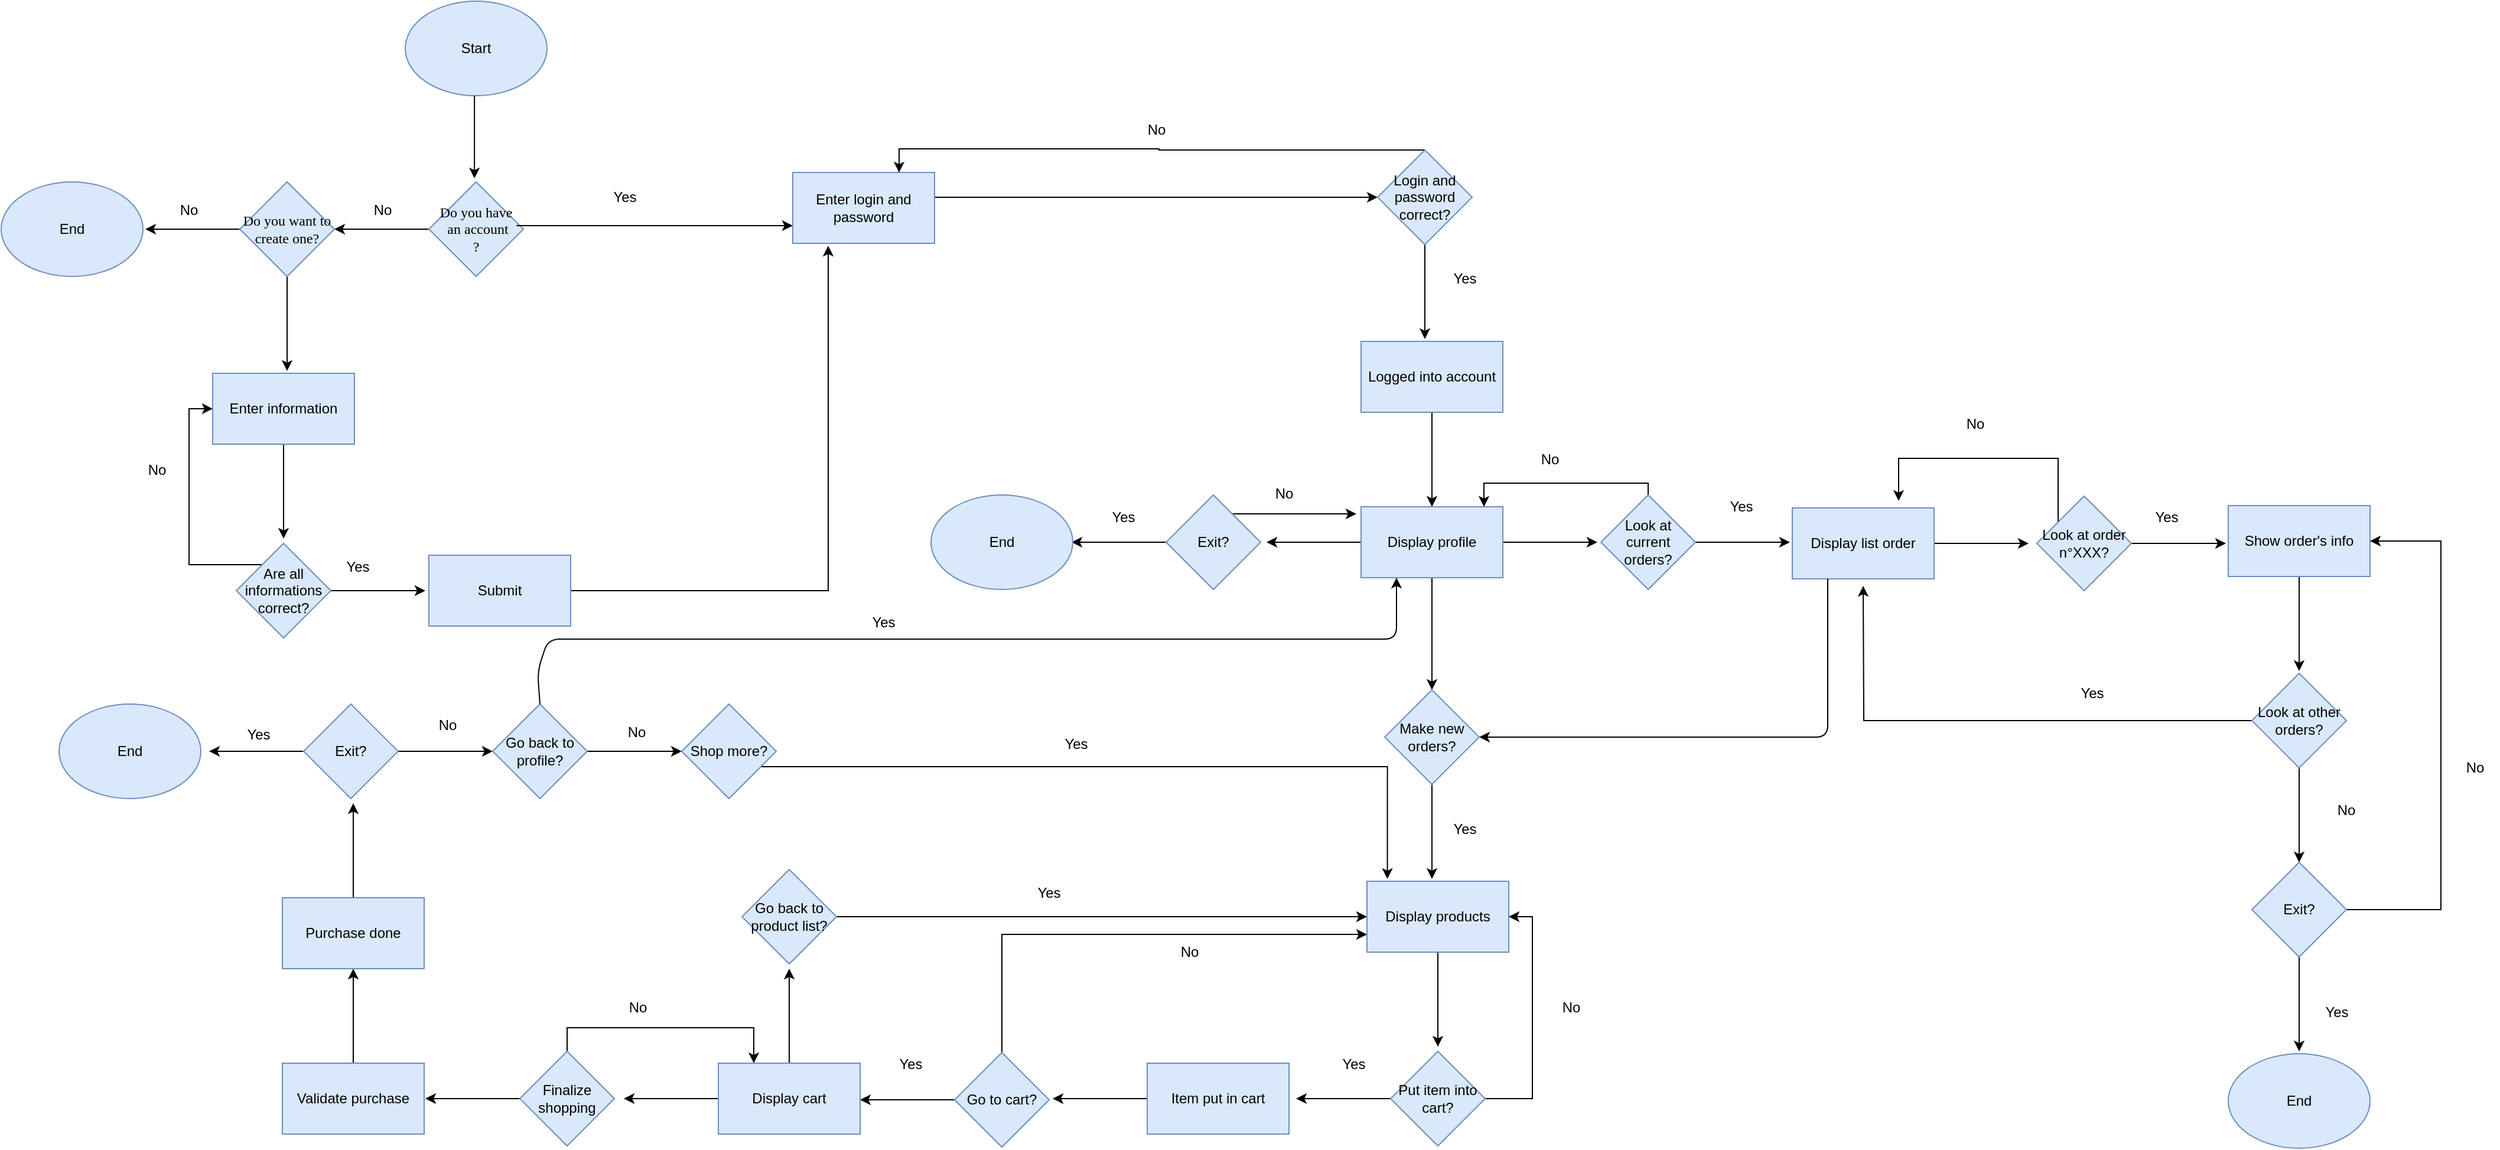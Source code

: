 <mxfile version="12.7.9" type="github"><diagram id="C5RBs43oDa-KdzZeNtuy" name="Page-1"><mxGraphModel dx="1609" dy="437" grid="1" gridSize="9" guides="1" tooltips="1" connect="1" arrows="1" fold="1" page="1" pageScale="1" pageWidth="827" pageHeight="1169" math="0" shadow="0"><root><mxCell id="WIyWlLk6GJQsqaUBKTNV-0"/><mxCell id="WIyWlLk6GJQsqaUBKTNV-1" parent="WIyWlLk6GJQsqaUBKTNV-0"/><mxCell id="x5Bn-m-vwyst_gSxSS3M-2" value="Start" style="ellipse;whiteSpace=wrap;html=1;fillColor=#dae8fc;strokeColor=#6c8ebf;" parent="WIyWlLk6GJQsqaUBKTNV-1" vertex="1"><mxGeometry x="239" y="9" width="120" height="80" as="geometry"/></mxCell><mxCell id="x5Bn-m-vwyst_gSxSS3M-3" value="" style="endArrow=classic;html=1;" parent="WIyWlLk6GJQsqaUBKTNV-1" edge="1"><mxGeometry width="50" height="50" relative="1" as="geometry"><mxPoint x="297.57" y="89" as="sourcePoint"/><mxPoint x="297.57" y="159" as="targetPoint"/></mxGeometry></mxCell><mxCell id="x5Bn-m-vwyst_gSxSS3M-8" value="" style="edgeStyle=orthogonalEdgeStyle;rounded=0;orthogonalLoop=1;jettySize=auto;html=1;" parent="WIyWlLk6GJQsqaUBKTNV-1" source="x5Bn-m-vwyst_gSxSS3M-4" target="x5Bn-m-vwyst_gSxSS3M-7" edge="1"><mxGeometry relative="1" as="geometry"/></mxCell><mxCell id="x5Bn-m-vwyst_gSxSS3M-4" value="&lt;font style=&quot;font-size: 12px&quot;&gt;&lt;font face=&quot;Times New Roman&quot; style=&quot;font-size: 12px&quot;&gt;Do you have&lt;br&gt;&amp;nbsp;an account&lt;br&gt;?&lt;/font&gt;&lt;br&gt;&lt;/font&gt;" style="rhombus;whiteSpace=wrap;html=1;fillColor=#dae8fc;strokeColor=#6c8ebf;" parent="WIyWlLk6GJQsqaUBKTNV-1" vertex="1"><mxGeometry x="259" y="162" width="80" height="80" as="geometry"/></mxCell><mxCell id="x5Bn-m-vwyst_gSxSS3M-34" value="" style="edgeStyle=orthogonalEdgeStyle;rounded=0;orthogonalLoop=1;jettySize=auto;html=1;" parent="WIyWlLk6GJQsqaUBKTNV-1" source="x5Bn-m-vwyst_gSxSS3M-7" edge="1"><mxGeometry relative="1" as="geometry"><mxPoint x="19" y="202" as="targetPoint"/></mxGeometry></mxCell><mxCell id="x5Bn-m-vwyst_gSxSS3M-39" value="" style="edgeStyle=orthogonalEdgeStyle;rounded=0;orthogonalLoop=1;jettySize=auto;html=1;" parent="WIyWlLk6GJQsqaUBKTNV-1" source="x5Bn-m-vwyst_gSxSS3M-7" edge="1"><mxGeometry relative="1" as="geometry"><mxPoint x="139" y="322" as="targetPoint"/></mxGeometry></mxCell><mxCell id="x5Bn-m-vwyst_gSxSS3M-7" value="&lt;font style=&quot;font-size: 12px&quot;&gt;&lt;font face=&quot;Times New Roman&quot;&gt;Do you want to create one?&lt;/font&gt;&lt;br&gt;&lt;/font&gt;" style="rhombus;whiteSpace=wrap;html=1;fillColor=#dae8fc;strokeColor=#6c8ebf;" parent="WIyWlLk6GJQsqaUBKTNV-1" vertex="1"><mxGeometry x="99" y="162" width="80" height="80" as="geometry"/></mxCell><mxCell id="x5Bn-m-vwyst_gSxSS3M-13" value="" style="edgeStyle=orthogonalEdgeStyle;rounded=0;orthogonalLoop=1;jettySize=auto;html=1;entryX=0;entryY=0.5;entryDx=0;entryDy=0;" parent="WIyWlLk6GJQsqaUBKTNV-1" target="x5Bn-m-vwyst_gSxSS3M-17" edge="1"><mxGeometry relative="1" as="geometry"><mxPoint x="660" y="184" as="sourcePoint"/><mxPoint x="764.0" y="184" as="targetPoint"/><Array as="points"><mxPoint x="660" y="175"/></Array></mxGeometry></mxCell><mxCell id="x5Bn-m-vwyst_gSxSS3M-14" value="Enter login and password" style="rounded=0;whiteSpace=wrap;html=1;fillColor=#dae8fc;strokeColor=#6c8ebf;" parent="WIyWlLk6GJQsqaUBKTNV-1" vertex="1"><mxGeometry x="567" y="154" width="120" height="60" as="geometry"/></mxCell><mxCell id="x5Bn-m-vwyst_gSxSS3M-20" style="edgeStyle=orthogonalEdgeStyle;rounded=0;orthogonalLoop=1;jettySize=auto;html=1;entryX=0.75;entryY=0;entryDx=0;entryDy=0;exitX=0.5;exitY=0;exitDx=0;exitDy=0;" parent="WIyWlLk6GJQsqaUBKTNV-1" source="x5Bn-m-vwyst_gSxSS3M-17" target="x5Bn-m-vwyst_gSxSS3M-14" edge="1"><mxGeometry relative="1" as="geometry"><mxPoint x="792" y="108" as="targetPoint"/><Array as="points"><mxPoint x="877" y="134"/><mxPoint x="657" y="134"/></Array></mxGeometry></mxCell><mxCell id="x5Bn-m-vwyst_gSxSS3M-26" value="" style="edgeStyle=orthogonalEdgeStyle;rounded=0;orthogonalLoop=1;jettySize=auto;html=1;" parent="WIyWlLk6GJQsqaUBKTNV-1" source="x5Bn-m-vwyst_gSxSS3M-17" edge="1"><mxGeometry relative="1" as="geometry"><mxPoint x="1102" y="295" as="targetPoint"/></mxGeometry></mxCell><mxCell id="x5Bn-m-vwyst_gSxSS3M-17" value="Login and password correct?" style="rhombus;whiteSpace=wrap;html=1;fillColor=#dae8fc;strokeColor=#6c8ebf;" parent="WIyWlLk6GJQsqaUBKTNV-1" vertex="1"><mxGeometry x="1062" y="135" width="80" height="80" as="geometry"/></mxCell><mxCell id="x5Bn-m-vwyst_gSxSS3M-21" value="No" style="text;html=1;strokeColor=none;fillColor=none;align=center;verticalAlign=middle;whiteSpace=wrap;rounded=0;" parent="WIyWlLk6GJQsqaUBKTNV-1" vertex="1"><mxGeometry x="200" y="176" width="40" height="20" as="geometry"/></mxCell><mxCell id="x5Bn-m-vwyst_gSxSS3M-22" value="No" style="text;html=1;strokeColor=none;fillColor=none;align=center;verticalAlign=middle;whiteSpace=wrap;rounded=0;" parent="WIyWlLk6GJQsqaUBKTNV-1" vertex="1"><mxGeometry x="855" y="108" width="40" height="20" as="geometry"/></mxCell><mxCell id="x5Bn-m-vwyst_gSxSS3M-57" value="" style="edgeStyle=orthogonalEdgeStyle;rounded=0;orthogonalLoop=1;jettySize=auto;html=1;" parent="WIyWlLk6GJQsqaUBKTNV-1" source="x5Bn-m-vwyst_gSxSS3M-27" target="x5Bn-m-vwyst_gSxSS3M-56" edge="1"><mxGeometry relative="1" as="geometry"/></mxCell><mxCell id="x5Bn-m-vwyst_gSxSS3M-27" value="Logged into account" style="rounded=0;whiteSpace=wrap;html=1;fillColor=#dae8fc;strokeColor=#6c8ebf;" parent="WIyWlLk6GJQsqaUBKTNV-1" vertex="1"><mxGeometry x="1048" y="297" width="120" height="60" as="geometry"/></mxCell><mxCell id="x5Bn-m-vwyst_gSxSS3M-59" value="" style="edgeStyle=orthogonalEdgeStyle;rounded=0;orthogonalLoop=1;jettySize=auto;html=1;entryX=0.5;entryY=0;entryDx=0;entryDy=0;" parent="WIyWlLk6GJQsqaUBKTNV-1" source="x5Bn-m-vwyst_gSxSS3M-56" target="x5Bn-m-vwyst_gSxSS3M-60" edge="1"><mxGeometry relative="1" as="geometry"><mxPoint x="1108" y="577" as="targetPoint"/></mxGeometry></mxCell><mxCell id="x5Bn-m-vwyst_gSxSS3M-62" value="" style="edgeStyle=orthogonalEdgeStyle;rounded=0;orthogonalLoop=1;jettySize=auto;html=1;" parent="WIyWlLk6GJQsqaUBKTNV-1" source="x5Bn-m-vwyst_gSxSS3M-56" edge="1"><mxGeometry relative="1" as="geometry"><mxPoint x="1248" y="467" as="targetPoint"/></mxGeometry></mxCell><mxCell id="x5Bn-m-vwyst_gSxSS3M-79" value="" style="edgeStyle=orthogonalEdgeStyle;rounded=0;orthogonalLoop=1;jettySize=auto;html=1;" parent="WIyWlLk6GJQsqaUBKTNV-1" source="x5Bn-m-vwyst_gSxSS3M-56" edge="1"><mxGeometry relative="1" as="geometry"><mxPoint x="968" y="467" as="targetPoint"/></mxGeometry></mxCell><mxCell id="x5Bn-m-vwyst_gSxSS3M-56" value="Display profile" style="rounded=0;whiteSpace=wrap;html=1;fillColor=#dae8fc;strokeColor=#6c8ebf;" parent="WIyWlLk6GJQsqaUBKTNV-1" vertex="1"><mxGeometry x="1048" y="437" width="120" height="60" as="geometry"/></mxCell><mxCell id="x5Bn-m-vwyst_gSxSS3M-28" value="Yes" style="text;html=1;strokeColor=none;fillColor=none;align=center;verticalAlign=middle;whiteSpace=wrap;rounded=0;rotation=0;" parent="WIyWlLk6GJQsqaUBKTNV-1" vertex="1"><mxGeometry x="1116" y="234" width="40" height="20" as="geometry"/></mxCell><mxCell id="x5Bn-m-vwyst_gSxSS3M-29" value="Yes" style="text;html=1;strokeColor=none;fillColor=none;align=center;verticalAlign=middle;whiteSpace=wrap;rounded=0;" parent="WIyWlLk6GJQsqaUBKTNV-1" vertex="1"><mxGeometry x="405" y="165" width="40" height="20" as="geometry"/></mxCell><mxCell id="x5Bn-m-vwyst_gSxSS3M-36" value="End" style="ellipse;whiteSpace=wrap;html=1;fillColor=#dae8fc;strokeColor=#6c8ebf;" parent="WIyWlLk6GJQsqaUBKTNV-1" vertex="1"><mxGeometry x="-103" y="162" width="120" height="80" as="geometry"/></mxCell><mxCell id="x5Bn-m-vwyst_gSxSS3M-37" value="No" style="text;html=1;strokeColor=none;fillColor=none;align=center;verticalAlign=middle;whiteSpace=wrap;rounded=0;" parent="WIyWlLk6GJQsqaUBKTNV-1" vertex="1"><mxGeometry x="36" y="176" width="40" height="20" as="geometry"/></mxCell><mxCell id="x5Bn-m-vwyst_gSxSS3M-42" value="" style="edgeStyle=orthogonalEdgeStyle;rounded=0;orthogonalLoop=1;jettySize=auto;html=1;" parent="WIyWlLk6GJQsqaUBKTNV-1" source="x5Bn-m-vwyst_gSxSS3M-40" edge="1"><mxGeometry relative="1" as="geometry"><mxPoint x="136" y="464" as="targetPoint"/></mxGeometry></mxCell><mxCell id="x5Bn-m-vwyst_gSxSS3M-40" value="Enter information" style="rounded=0;whiteSpace=wrap;html=1;fillColor=#dae8fc;strokeColor=#6c8ebf;" parent="WIyWlLk6GJQsqaUBKTNV-1" vertex="1"><mxGeometry x="76" y="324" width="120" height="60" as="geometry"/></mxCell><mxCell id="x5Bn-m-vwyst_gSxSS3M-45" value="" style="edgeStyle=orthogonalEdgeStyle;rounded=0;orthogonalLoop=1;jettySize=auto;html=1;entryX=0;entryY=0.5;entryDx=0;entryDy=0;" parent="WIyWlLk6GJQsqaUBKTNV-1" source="x5Bn-m-vwyst_gSxSS3M-43" target="x5Bn-m-vwyst_gSxSS3M-40" edge="1"><mxGeometry relative="1" as="geometry"><mxPoint x="16.0" y="508" as="targetPoint"/><Array as="points"><mxPoint x="136" y="486"/><mxPoint x="56" y="486"/><mxPoint x="56" y="354"/></Array></mxGeometry></mxCell><mxCell id="x5Bn-m-vwyst_gSxSS3M-47" value="" style="edgeStyle=orthogonalEdgeStyle;rounded=0;orthogonalLoop=1;jettySize=auto;html=1;" parent="WIyWlLk6GJQsqaUBKTNV-1" source="x5Bn-m-vwyst_gSxSS3M-48" edge="1"><mxGeometry relative="1" as="geometry"><mxPoint x="597" y="216" as="targetPoint"/><Array as="points"><mxPoint x="597" y="508"/></Array></mxGeometry></mxCell><mxCell id="x5Bn-m-vwyst_gSxSS3M-52" value="" style="edgeStyle=orthogonalEdgeStyle;rounded=0;orthogonalLoop=1;jettySize=auto;html=1;" parent="WIyWlLk6GJQsqaUBKTNV-1" source="x5Bn-m-vwyst_gSxSS3M-43" edge="1"><mxGeometry relative="1" as="geometry"><mxPoint x="256" y="508" as="targetPoint"/></mxGeometry></mxCell><mxCell id="x5Bn-m-vwyst_gSxSS3M-43" value="Are all informations correct?" style="rhombus;whiteSpace=wrap;html=1;fillColor=#dae8fc;strokeColor=#6c8ebf;" parent="WIyWlLk6GJQsqaUBKTNV-1" vertex="1"><mxGeometry x="96" y="468" width="80" height="80" as="geometry"/></mxCell><mxCell id="x5Bn-m-vwyst_gSxSS3M-48" value="Submit" style="rounded=0;whiteSpace=wrap;html=1;fillColor=#dae8fc;strokeColor=#6c8ebf;" parent="WIyWlLk6GJQsqaUBKTNV-1" vertex="1"><mxGeometry x="259" y="478" width="120" height="60" as="geometry"/></mxCell><mxCell id="x5Bn-m-vwyst_gSxSS3M-53" value="No" style="text;html=1;strokeColor=none;fillColor=none;align=center;verticalAlign=middle;whiteSpace=wrap;rounded=0;" parent="WIyWlLk6GJQsqaUBKTNV-1" vertex="1"><mxGeometry x="9" y="396" width="40" height="20" as="geometry"/></mxCell><mxCell id="x5Bn-m-vwyst_gSxSS3M-54" value="Yes" style="text;html=1;strokeColor=none;fillColor=none;align=center;verticalAlign=middle;whiteSpace=wrap;rounded=0;" parent="WIyWlLk6GJQsqaUBKTNV-1" vertex="1"><mxGeometry x="179" y="478" width="40" height="20" as="geometry"/></mxCell><mxCell id="x5Bn-m-vwyst_gSxSS3M-67" value="" style="edgeStyle=orthogonalEdgeStyle;rounded=0;orthogonalLoop=1;jettySize=auto;html=1;" parent="WIyWlLk6GJQsqaUBKTNV-1" source="x5Bn-m-vwyst_gSxSS3M-60" edge="1"><mxGeometry relative="1" as="geometry"><mxPoint x="1108" y="752" as="targetPoint"/></mxGeometry></mxCell><mxCell id="x5Bn-m-vwyst_gSxSS3M-60" value="Make new orders?" style="rhombus;whiteSpace=wrap;html=1;fillColor=#dae8fc;strokeColor=#6c8ebf;" parent="WIyWlLk6GJQsqaUBKTNV-1" vertex="1"><mxGeometry x="1068" y="592" width="80" height="80" as="geometry"/></mxCell><mxCell id="x5Bn-m-vwyst_gSxSS3M-95" value="" style="edgeStyle=orthogonalEdgeStyle;rounded=0;orthogonalLoop=1;jettySize=auto;html=1;" parent="WIyWlLk6GJQsqaUBKTNV-1" source="x5Bn-m-vwyst_gSxSS3M-63" edge="1"><mxGeometry relative="1" as="geometry"><mxPoint x="1411" y="467" as="targetPoint"/></mxGeometry></mxCell><mxCell id="x5Bn-m-vwyst_gSxSS3M-97" value="" style="edgeStyle=orthogonalEdgeStyle;rounded=0;orthogonalLoop=1;jettySize=auto;html=1;" parent="WIyWlLk6GJQsqaUBKTNV-1" source="x5Bn-m-vwyst_gSxSS3M-63" edge="1"><mxGeometry relative="1" as="geometry"><mxPoint x="1152" y="437" as="targetPoint"/><Array as="points"><mxPoint x="1291" y="417"/><mxPoint x="1152" y="417"/></Array></mxGeometry></mxCell><mxCell id="x5Bn-m-vwyst_gSxSS3M-63" value="Look at current orders?" style="rhombus;whiteSpace=wrap;html=1;fillColor=#dae8fc;strokeColor=#6c8ebf;" parent="WIyWlLk6GJQsqaUBKTNV-1" vertex="1"><mxGeometry x="1251" y="427" width="80" height="80" as="geometry"/></mxCell><mxCell id="x5Bn-m-vwyst_gSxSS3M-144" value="" style="edgeStyle=orthogonalEdgeStyle;rounded=0;orthogonalLoop=1;jettySize=auto;html=1;" parent="WIyWlLk6GJQsqaUBKTNV-1" source="x5Bn-m-vwyst_gSxSS3M-68" edge="1"><mxGeometry relative="1" as="geometry"><mxPoint x="1113" y="894" as="targetPoint"/></mxGeometry></mxCell><mxCell id="x5Bn-m-vwyst_gSxSS3M-68" value="Display products" style="rounded=0;whiteSpace=wrap;html=1;fillColor=#dae8fc;strokeColor=#6c8ebf;" parent="WIyWlLk6GJQsqaUBKTNV-1" vertex="1"><mxGeometry x="1053" y="754" width="120" height="60" as="geometry"/></mxCell><mxCell id="x5Bn-m-vwyst_gSxSS3M-69" value="Yes" style="text;html=1;strokeColor=none;fillColor=none;align=center;verticalAlign=middle;whiteSpace=wrap;rounded=0;" parent="WIyWlLk6GJQsqaUBKTNV-1" vertex="1"><mxGeometry x="1116" y="700" width="40" height="20" as="geometry"/></mxCell><mxCell id="x5Bn-m-vwyst_gSxSS3M-83" value="" style="edgeStyle=orthogonalEdgeStyle;rounded=0;orthogonalLoop=1;jettySize=auto;html=1;" parent="WIyWlLk6GJQsqaUBKTNV-1" source="x5Bn-m-vwyst_gSxSS3M-80" edge="1"><mxGeometry relative="1" as="geometry"><mxPoint x="803" y="467" as="targetPoint"/></mxGeometry></mxCell><mxCell id="x5Bn-m-vwyst_gSxSS3M-86" value="" style="edgeStyle=orthogonalEdgeStyle;rounded=0;orthogonalLoop=1;jettySize=auto;html=1;" parent="WIyWlLk6GJQsqaUBKTNV-1" source="x5Bn-m-vwyst_gSxSS3M-80" edge="1"><mxGeometry relative="1" as="geometry"><mxPoint x="1044" y="443" as="targetPoint"/><Array as="points"><mxPoint x="972" y="443"/><mxPoint x="972" y="443"/></Array></mxGeometry></mxCell><mxCell id="x5Bn-m-vwyst_gSxSS3M-80" value="Exit?" style="rhombus;whiteSpace=wrap;html=1;fillColor=#dae8fc;strokeColor=#6c8ebf;" parent="WIyWlLk6GJQsqaUBKTNV-1" vertex="1"><mxGeometry x="883" y="427" width="80" height="80" as="geometry"/></mxCell><mxCell id="x5Bn-m-vwyst_gSxSS3M-84" value="End" style="ellipse;whiteSpace=wrap;html=1;fillColor=#dae8fc;strokeColor=#6c8ebf;" parent="WIyWlLk6GJQsqaUBKTNV-1" vertex="1"><mxGeometry x="684" y="427" width="120" height="80" as="geometry"/></mxCell><mxCell id="x5Bn-m-vwyst_gSxSS3M-87" value="No" style="text;html=1;strokeColor=none;fillColor=none;align=center;verticalAlign=middle;whiteSpace=wrap;rounded=0;" parent="WIyWlLk6GJQsqaUBKTNV-1" vertex="1"><mxGeometry x="963" y="416" width="40" height="20" as="geometry"/></mxCell><mxCell id="x5Bn-m-vwyst_gSxSS3M-88" value="Yes" style="text;html=1;strokeColor=none;fillColor=none;align=center;verticalAlign=middle;whiteSpace=wrap;rounded=0;rotation=0;" parent="WIyWlLk6GJQsqaUBKTNV-1" vertex="1"><mxGeometry x="827" y="436" width="40" height="20" as="geometry"/></mxCell><mxCell id="x5Bn-m-vwyst_gSxSS3M-98" value="No" style="text;html=1;strokeColor=none;fillColor=none;align=center;verticalAlign=middle;whiteSpace=wrap;rounded=0;" parent="WIyWlLk6GJQsqaUBKTNV-1" vertex="1"><mxGeometry x="1188" y="387" width="40" height="20" as="geometry"/></mxCell><mxCell id="x5Bn-m-vwyst_gSxSS3M-105" value="Yes" style="text;html=1;strokeColor=none;fillColor=none;align=center;verticalAlign=middle;whiteSpace=wrap;rounded=0;" parent="WIyWlLk6GJQsqaUBKTNV-1" vertex="1"><mxGeometry x="1350" y="427" width="40" height="20" as="geometry"/></mxCell><mxCell id="x5Bn-m-vwyst_gSxSS3M-110" value="" style="edgeStyle=orthogonalEdgeStyle;rounded=0;orthogonalLoop=1;jettySize=auto;html=1;" parent="WIyWlLk6GJQsqaUBKTNV-1" source="x5Bn-m-vwyst_gSxSS3M-108" edge="1"><mxGeometry relative="1" as="geometry"><mxPoint x="1613" y="468" as="targetPoint"/></mxGeometry></mxCell><mxCell id="x5Bn-m-vwyst_gSxSS3M-108" value="Display list order" style="rounded=0;whiteSpace=wrap;html=1;fillColor=#dae8fc;strokeColor=#6c8ebf;" parent="WIyWlLk6GJQsqaUBKTNV-1" vertex="1"><mxGeometry x="1413" y="438" width="120" height="60" as="geometry"/></mxCell><mxCell id="x5Bn-m-vwyst_gSxSS3M-113" value="" style="edgeStyle=orthogonalEdgeStyle;rounded=0;orthogonalLoop=1;jettySize=auto;html=1;" parent="WIyWlLk6GJQsqaUBKTNV-1" source="x5Bn-m-vwyst_gSxSS3M-111" edge="1"><mxGeometry relative="1" as="geometry"><mxPoint x="1503" y="432" as="targetPoint"/><Array as="points"><mxPoint x="1638" y="396"/><mxPoint x="1503" y="396"/></Array></mxGeometry></mxCell><mxCell id="x5Bn-m-vwyst_gSxSS3M-118" value="" style="edgeStyle=orthogonalEdgeStyle;rounded=0;orthogonalLoop=1;jettySize=auto;html=1;" parent="WIyWlLk6GJQsqaUBKTNV-1" source="x5Bn-m-vwyst_gSxSS3M-111" edge="1"><mxGeometry relative="1" as="geometry"><mxPoint x="1780" y="468" as="targetPoint"/></mxGeometry></mxCell><mxCell id="x5Bn-m-vwyst_gSxSS3M-111" value="Look at order n°XXX?" style="rhombus;whiteSpace=wrap;html=1;fillColor=#dae8fc;strokeColor=#6c8ebf;" parent="WIyWlLk6GJQsqaUBKTNV-1" vertex="1"><mxGeometry x="1620" y="428" width="80" height="80" as="geometry"/></mxCell><mxCell id="x5Bn-m-vwyst_gSxSS3M-114" value="No" style="text;html=1;strokeColor=none;fillColor=none;align=center;verticalAlign=middle;whiteSpace=wrap;rounded=0;" parent="WIyWlLk6GJQsqaUBKTNV-1" vertex="1"><mxGeometry x="1548" y="357" width="40" height="20" as="geometry"/></mxCell><mxCell id="x5Bn-m-vwyst_gSxSS3M-115" value="Yes" style="text;html=1;strokeColor=none;fillColor=none;align=center;verticalAlign=middle;whiteSpace=wrap;rounded=0;" parent="WIyWlLk6GJQsqaUBKTNV-1" vertex="1"><mxGeometry x="1710" y="436" width="40" height="20" as="geometry"/></mxCell><mxCell id="x5Bn-m-vwyst_gSxSS3M-124" value="" style="edgeStyle=orthogonalEdgeStyle;rounded=0;orthogonalLoop=1;jettySize=auto;html=1;" parent="WIyWlLk6GJQsqaUBKTNV-1" source="x5Bn-m-vwyst_gSxSS3M-120" edge="1"><mxGeometry relative="1" as="geometry"><mxPoint x="1842" y="576" as="targetPoint"/></mxGeometry></mxCell><mxCell id="x5Bn-m-vwyst_gSxSS3M-120" value="Show order's info" style="rounded=0;whiteSpace=wrap;html=1;fillColor=#dae8fc;strokeColor=#6c8ebf;" parent="WIyWlLk6GJQsqaUBKTNV-1" vertex="1"><mxGeometry x="1782" y="436" width="120" height="60" as="geometry"/></mxCell><mxCell id="x5Bn-m-vwyst_gSxSS3M-127" value="" style="edgeStyle=orthogonalEdgeStyle;rounded=0;orthogonalLoop=1;jettySize=auto;html=1;" parent="WIyWlLk6GJQsqaUBKTNV-1" source="x5Bn-m-vwyst_gSxSS3M-125" edge="1"><mxGeometry relative="1" as="geometry"><mxPoint x="1473" y="504" as="targetPoint"/></mxGeometry></mxCell><mxCell id="x5Bn-m-vwyst_gSxSS3M-130" value="" style="edgeStyle=orthogonalEdgeStyle;rounded=0;orthogonalLoop=1;jettySize=auto;html=1;" parent="WIyWlLk6GJQsqaUBKTNV-1" source="x5Bn-m-vwyst_gSxSS3M-125" target="x5Bn-m-vwyst_gSxSS3M-129" edge="1"><mxGeometry relative="1" as="geometry"/></mxCell><mxCell id="x5Bn-m-vwyst_gSxSS3M-125" value="Look at other orders?" style="rhombus;whiteSpace=wrap;html=1;fillColor=#dae8fc;strokeColor=#6c8ebf;" parent="WIyWlLk6GJQsqaUBKTNV-1" vertex="1"><mxGeometry x="1802" y="578" width="80" height="80" as="geometry"/></mxCell><mxCell id="x5Bn-m-vwyst_gSxSS3M-133" value="" style="edgeStyle=orthogonalEdgeStyle;rounded=0;orthogonalLoop=1;jettySize=auto;html=1;" parent="WIyWlLk6GJQsqaUBKTNV-1" source="x5Bn-m-vwyst_gSxSS3M-129" edge="1"><mxGeometry relative="1" as="geometry"><mxPoint x="1842" y="898" as="targetPoint"/></mxGeometry></mxCell><mxCell id="x5Bn-m-vwyst_gSxSS3M-139" value="" style="edgeStyle=orthogonalEdgeStyle;rounded=0;orthogonalLoop=1;jettySize=auto;html=1;entryX=1;entryY=0.5;entryDx=0;entryDy=0;" parent="WIyWlLk6GJQsqaUBKTNV-1" source="x5Bn-m-vwyst_gSxSS3M-129" target="x5Bn-m-vwyst_gSxSS3M-120" edge="1"><mxGeometry relative="1" as="geometry"><mxPoint x="1962" y="468" as="targetPoint"/><Array as="points"><mxPoint x="1962" y="778"/><mxPoint x="1962" y="466"/></Array></mxGeometry></mxCell><mxCell id="x5Bn-m-vwyst_gSxSS3M-129" value="Exit?" style="rhombus;whiteSpace=wrap;html=1;fillColor=#dae8fc;strokeColor=#6c8ebf;" parent="WIyWlLk6GJQsqaUBKTNV-1" vertex="1"><mxGeometry x="1802" y="738" width="80" height="80" as="geometry"/></mxCell><mxCell id="x5Bn-m-vwyst_gSxSS3M-128" value="Yes" style="text;html=1;strokeColor=none;fillColor=none;align=center;verticalAlign=middle;whiteSpace=wrap;rounded=0;" parent="WIyWlLk6GJQsqaUBKTNV-1" vertex="1"><mxGeometry x="1647" y="585" width="40" height="20" as="geometry"/></mxCell><mxCell id="x5Bn-m-vwyst_gSxSS3M-131" value="No" style="text;html=1;strokeColor=none;fillColor=none;align=center;verticalAlign=middle;whiteSpace=wrap;rounded=0;" parent="WIyWlLk6GJQsqaUBKTNV-1" vertex="1"><mxGeometry x="1862" y="684" width="40" height="20" as="geometry"/></mxCell><mxCell id="x5Bn-m-vwyst_gSxSS3M-135" value="End" style="ellipse;whiteSpace=wrap;html=1;fillColor=#dae8fc;strokeColor=#6c8ebf;" parent="WIyWlLk6GJQsqaUBKTNV-1" vertex="1"><mxGeometry x="1782" y="900" width="120" height="80" as="geometry"/></mxCell><mxCell id="x5Bn-m-vwyst_gSxSS3M-136" value="Yes" style="text;html=1;strokeColor=none;fillColor=none;align=center;verticalAlign=middle;whiteSpace=wrap;rounded=0;" parent="WIyWlLk6GJQsqaUBKTNV-1" vertex="1"><mxGeometry x="1854" y="855" width="40" height="20" as="geometry"/></mxCell><mxCell id="x5Bn-m-vwyst_gSxSS3M-140" value="No" style="text;html=1;strokeColor=none;fillColor=none;align=center;verticalAlign=middle;whiteSpace=wrap;rounded=0;" parent="WIyWlLk6GJQsqaUBKTNV-1" vertex="1"><mxGeometry x="1971" y="648" width="40" height="20" as="geometry"/></mxCell><mxCell id="x5Bn-m-vwyst_gSxSS3M-142" value="" style="endArrow=classic;html=1;exitX=0.25;exitY=1;exitDx=0;exitDy=0;entryX=1;entryY=0.5;entryDx=0;entryDy=0;" parent="WIyWlLk6GJQsqaUBKTNV-1" source="x5Bn-m-vwyst_gSxSS3M-108" target="x5Bn-m-vwyst_gSxSS3M-60" edge="1"><mxGeometry width="50" height="50" relative="1" as="geometry"><mxPoint x="1467" y="698" as="sourcePoint"/><mxPoint x="1517" y="648" as="targetPoint"/><Array as="points"><mxPoint x="1443" y="632"/></Array></mxGeometry></mxCell><mxCell id="x5Bn-m-vwyst_gSxSS3M-147" value="" style="edgeStyle=orthogonalEdgeStyle;rounded=0;orthogonalLoop=1;jettySize=auto;html=1;entryX=1;entryY=0.5;entryDx=0;entryDy=0;" parent="WIyWlLk6GJQsqaUBKTNV-1" source="x5Bn-m-vwyst_gSxSS3M-145" target="x5Bn-m-vwyst_gSxSS3M-68" edge="1"><mxGeometry relative="1" as="geometry"><mxPoint x="1233" y="938" as="targetPoint"/><Array as="points"><mxPoint x="1193" y="938"/><mxPoint x="1193" y="784"/></Array></mxGeometry></mxCell><mxCell id="x5Bn-m-vwyst_gSxSS3M-150" value="" style="edgeStyle=orthogonalEdgeStyle;rounded=0;orthogonalLoop=1;jettySize=auto;html=1;" parent="WIyWlLk6GJQsqaUBKTNV-1" source="x5Bn-m-vwyst_gSxSS3M-145" edge="1"><mxGeometry relative="1" as="geometry"><mxPoint x="993" y="938" as="targetPoint"/></mxGeometry></mxCell><mxCell id="x5Bn-m-vwyst_gSxSS3M-145" value="Put item into cart?" style="rhombus;whiteSpace=wrap;html=1;fillColor=#dae8fc;strokeColor=#6c8ebf;" parent="WIyWlLk6GJQsqaUBKTNV-1" vertex="1"><mxGeometry x="1073" y="898" width="80" height="80" as="geometry"/></mxCell><mxCell id="x5Bn-m-vwyst_gSxSS3M-148" value="No" style="text;html=1;strokeColor=none;fillColor=none;align=center;verticalAlign=middle;whiteSpace=wrap;rounded=0;" parent="WIyWlLk6GJQsqaUBKTNV-1" vertex="1"><mxGeometry x="1206" y="851" width="40" height="20" as="geometry"/></mxCell><mxCell id="x5Bn-m-vwyst_gSxSS3M-156" value="" style="edgeStyle=orthogonalEdgeStyle;rounded=0;orthogonalLoop=1;jettySize=auto;html=1;" parent="WIyWlLk6GJQsqaUBKTNV-1" source="x5Bn-m-vwyst_gSxSS3M-151" edge="1"><mxGeometry relative="1" as="geometry"><mxPoint x="787" y="938" as="targetPoint"/></mxGeometry></mxCell><mxCell id="x5Bn-m-vwyst_gSxSS3M-151" value="Item put in cart" style="rounded=0;whiteSpace=wrap;html=1;fillColor=#dae8fc;strokeColor=#6c8ebf;" parent="WIyWlLk6GJQsqaUBKTNV-1" vertex="1"><mxGeometry x="867" y="908" width="120" height="60" as="geometry"/></mxCell><mxCell id="x5Bn-m-vwyst_gSxSS3M-153" value="Yes" style="text;html=1;strokeColor=none;fillColor=none;align=center;verticalAlign=middle;whiteSpace=wrap;rounded=0;" parent="WIyWlLk6GJQsqaUBKTNV-1" vertex="1"><mxGeometry x="1022" y="899" width="40" height="20" as="geometry"/></mxCell><mxCell id="x5Bn-m-vwyst_gSxSS3M-159" value="" style="edgeStyle=orthogonalEdgeStyle;rounded=0;orthogonalLoop=1;jettySize=auto;html=1;entryX=0;entryY=0.75;entryDx=0;entryDy=0;" parent="WIyWlLk6GJQsqaUBKTNV-1" source="x5Bn-m-vwyst_gSxSS3M-157" target="x5Bn-m-vwyst_gSxSS3M-68" edge="1"><mxGeometry relative="1" as="geometry"><mxPoint x="744" y="819" as="targetPoint"/><Array as="points"><mxPoint x="744" y="799"/></Array></mxGeometry></mxCell><mxCell id="x5Bn-m-vwyst_gSxSS3M-166" value="" style="edgeStyle=orthogonalEdgeStyle;rounded=0;orthogonalLoop=1;jettySize=auto;html=1;" parent="WIyWlLk6GJQsqaUBKTNV-1" source="x5Bn-m-vwyst_gSxSS3M-157" edge="1"><mxGeometry relative="1" as="geometry"><mxPoint x="624" y="939" as="targetPoint"/></mxGeometry></mxCell><mxCell id="x5Bn-m-vwyst_gSxSS3M-157" value="Go to cart?" style="rhombus;whiteSpace=wrap;html=1;fillColor=#dae8fc;strokeColor=#6c8ebf;" parent="WIyWlLk6GJQsqaUBKTNV-1" vertex="1"><mxGeometry x="704" y="899" width="80" height="80" as="geometry"/></mxCell><mxCell id="x5Bn-m-vwyst_gSxSS3M-160" value="No" style="text;html=1;strokeColor=none;fillColor=none;align=center;verticalAlign=middle;whiteSpace=wrap;rounded=0;" parent="WIyWlLk6GJQsqaUBKTNV-1" vertex="1"><mxGeometry x="416" y="851" width="40" height="20" as="geometry"/></mxCell><mxCell id="x5Bn-m-vwyst_gSxSS3M-162" value="" style="endArrow=classic;html=1;entryX=0;entryY=0.75;entryDx=0;entryDy=0;" parent="WIyWlLk6GJQsqaUBKTNV-1" target="x5Bn-m-vwyst_gSxSS3M-14" edge="1"><mxGeometry width="50" height="50" relative="1" as="geometry"><mxPoint x="333" y="199" as="sourcePoint"/><mxPoint x="475" y="184" as="targetPoint"/></mxGeometry></mxCell><mxCell id="x5Bn-m-vwyst_gSxSS3M-170" value="" style="edgeStyle=orthogonalEdgeStyle;rounded=0;orthogonalLoop=1;jettySize=auto;html=1;" parent="WIyWlLk6GJQsqaUBKTNV-1" source="x5Bn-m-vwyst_gSxSS3M-167" edge="1"><mxGeometry relative="1" as="geometry"><mxPoint x="424" y="938" as="targetPoint"/></mxGeometry></mxCell><mxCell id="x5Bn-m-vwyst_gSxSS3M-173" value="" style="edgeStyle=orthogonalEdgeStyle;rounded=0;orthogonalLoop=1;jettySize=auto;html=1;" parent="WIyWlLk6GJQsqaUBKTNV-1" source="x5Bn-m-vwyst_gSxSS3M-167" edge="1"><mxGeometry relative="1" as="geometry"><mxPoint x="564" y="828" as="targetPoint"/></mxGeometry></mxCell><mxCell id="x5Bn-m-vwyst_gSxSS3M-167" value="Display cart" style="rounded=0;whiteSpace=wrap;html=1;fillColor=#dae8fc;strokeColor=#6c8ebf;" parent="WIyWlLk6GJQsqaUBKTNV-1" vertex="1"><mxGeometry x="504" y="908" width="120" height="60" as="geometry"/></mxCell><mxCell id="x5Bn-m-vwyst_gSxSS3M-176" value="" style="edgeStyle=orthogonalEdgeStyle;rounded=0;orthogonalLoop=1;jettySize=auto;html=1;" parent="WIyWlLk6GJQsqaUBKTNV-1" source="x5Bn-m-vwyst_gSxSS3M-171" edge="1"><mxGeometry relative="1" as="geometry"><mxPoint x="256" y="938" as="targetPoint"/></mxGeometry></mxCell><mxCell id="x5Bn-m-vwyst_gSxSS3M-178" value="" style="edgeStyle=orthogonalEdgeStyle;rounded=0;orthogonalLoop=1;jettySize=auto;html=1;entryX=0.25;entryY=0;entryDx=0;entryDy=0;" parent="WIyWlLk6GJQsqaUBKTNV-1" source="x5Bn-m-vwyst_gSxSS3M-171" target="x5Bn-m-vwyst_gSxSS3M-167" edge="1"><mxGeometry relative="1" as="geometry"><mxPoint x="376" y="818" as="targetPoint"/><Array as="points"><mxPoint x="376" y="878"/><mxPoint x="534" y="878"/></Array></mxGeometry></mxCell><mxCell id="x5Bn-m-vwyst_gSxSS3M-171" value="Finalize shopping" style="rhombus;whiteSpace=wrap;html=1;fillColor=#dae8fc;strokeColor=#6c8ebf;" parent="WIyWlLk6GJQsqaUBKTNV-1" vertex="1"><mxGeometry x="336" y="898" width="80" height="80" as="geometry"/></mxCell><mxCell id="x5Bn-m-vwyst_gSxSS3M-185" value="" style="edgeStyle=orthogonalEdgeStyle;rounded=0;orthogonalLoop=1;jettySize=auto;html=1;entryX=0;entryY=0.5;entryDx=0;entryDy=0;" parent="WIyWlLk6GJQsqaUBKTNV-1" source="x5Bn-m-vwyst_gSxSS3M-174" target="x5Bn-m-vwyst_gSxSS3M-68" edge="1"><mxGeometry relative="1" as="geometry"><mxPoint x="684" y="784" as="targetPoint"/></mxGeometry></mxCell><mxCell id="x5Bn-m-vwyst_gSxSS3M-174" value="Go back to product list?" style="rhombus;whiteSpace=wrap;html=1;fillColor=#dae8fc;strokeColor=#6c8ebf;" parent="WIyWlLk6GJQsqaUBKTNV-1" vertex="1"><mxGeometry x="524" y="744" width="80" height="80" as="geometry"/></mxCell><mxCell id="x5Bn-m-vwyst_gSxSS3M-183" value="" style="edgeStyle=orthogonalEdgeStyle;rounded=0;orthogonalLoop=1;jettySize=auto;html=1;" parent="WIyWlLk6GJQsqaUBKTNV-1" source="x5Bn-m-vwyst_gSxSS3M-179" target="x5Bn-m-vwyst_gSxSS3M-182" edge="1"><mxGeometry relative="1" as="geometry"/></mxCell><mxCell id="x5Bn-m-vwyst_gSxSS3M-179" value="Validate purchase" style="rounded=0;whiteSpace=wrap;html=1;fillColor=#dae8fc;strokeColor=#6c8ebf;" parent="WIyWlLk6GJQsqaUBKTNV-1" vertex="1"><mxGeometry x="135" y="908" width="120" height="60" as="geometry"/></mxCell><mxCell id="x5Bn-m-vwyst_gSxSS3M-194" value="" style="edgeStyle=orthogonalEdgeStyle;rounded=0;orthogonalLoop=1;jettySize=auto;html=1;" parent="WIyWlLk6GJQsqaUBKTNV-1" source="x5Bn-m-vwyst_gSxSS3M-182" edge="1"><mxGeometry relative="1" as="geometry"><mxPoint x="195" y="688" as="targetPoint"/></mxGeometry></mxCell><mxCell id="x5Bn-m-vwyst_gSxSS3M-182" value="Purchase done" style="rounded=0;whiteSpace=wrap;html=1;fillColor=#dae8fc;strokeColor=#6c8ebf;" parent="WIyWlLk6GJQsqaUBKTNV-1" vertex="1"><mxGeometry x="135" y="768" width="120" height="60" as="geometry"/></mxCell><mxCell id="x5Bn-m-vwyst_gSxSS3M-186" value="No" style="text;html=1;strokeColor=none;fillColor=none;align=center;verticalAlign=middle;whiteSpace=wrap;rounded=0;" parent="WIyWlLk6GJQsqaUBKTNV-1" vertex="1"><mxGeometry x="883" y="804" width="40" height="20" as="geometry"/></mxCell><mxCell id="x5Bn-m-vwyst_gSxSS3M-187" value="Yes" style="text;html=1;strokeColor=none;fillColor=none;align=center;verticalAlign=middle;whiteSpace=wrap;rounded=0;" parent="WIyWlLk6GJQsqaUBKTNV-1" vertex="1"><mxGeometry x="647" y="899" width="40" height="20" as="geometry"/></mxCell><mxCell id="x5Bn-m-vwyst_gSxSS3M-190" value="Yes" style="text;html=1;strokeColor=none;fillColor=none;align=center;verticalAlign=middle;whiteSpace=wrap;rounded=0;" parent="WIyWlLk6GJQsqaUBKTNV-1" vertex="1"><mxGeometry x="764" y="754" width="40" height="20" as="geometry"/></mxCell><mxCell id="x5Bn-m-vwyst_gSxSS3M-197" value="" style="edgeStyle=orthogonalEdgeStyle;rounded=0;orthogonalLoop=1;jettySize=auto;html=1;" parent="WIyWlLk6GJQsqaUBKTNV-1" source="x5Bn-m-vwyst_gSxSS3M-195" edge="1"><mxGeometry relative="1" as="geometry"><mxPoint x="73" y="644" as="targetPoint"/></mxGeometry></mxCell><mxCell id="x5Bn-m-vwyst_gSxSS3M-205" value="" style="edgeStyle=orthogonalEdgeStyle;rounded=0;orthogonalLoop=1;jettySize=auto;html=1;" parent="WIyWlLk6GJQsqaUBKTNV-1" source="x5Bn-m-vwyst_gSxSS3M-195" target="x5Bn-m-vwyst_gSxSS3M-204" edge="1"><mxGeometry relative="1" as="geometry"/></mxCell><mxCell id="x5Bn-m-vwyst_gSxSS3M-195" value="Exit?" style="rhombus;whiteSpace=wrap;html=1;fillColor=#dae8fc;strokeColor=#6c8ebf;" parent="WIyWlLk6GJQsqaUBKTNV-1" vertex="1"><mxGeometry x="153" y="604" width="80" height="80" as="geometry"/></mxCell><mxCell id="x5Bn-m-vwyst_gSxSS3M-218" value="" style="edgeStyle=orthogonalEdgeStyle;rounded=0;orthogonalLoop=1;jettySize=auto;html=1;" parent="WIyWlLk6GJQsqaUBKTNV-1" source="x5Bn-m-vwyst_gSxSS3M-204" target="x5Bn-m-vwyst_gSxSS3M-217" edge="1"><mxGeometry relative="1" as="geometry"/></mxCell><mxCell id="x5Bn-m-vwyst_gSxSS3M-204" value="Go back to profile?" style="rhombus;whiteSpace=wrap;html=1;fillColor=#dae8fc;strokeColor=#6c8ebf;" parent="WIyWlLk6GJQsqaUBKTNV-1" vertex="1"><mxGeometry x="313" y="604" width="80" height="80" as="geometry"/></mxCell><mxCell id="x5Bn-m-vwyst_gSxSS3M-221" value="" style="edgeStyle=orthogonalEdgeStyle;rounded=0;orthogonalLoop=1;jettySize=auto;html=1;entryX=0.144;entryY=-0.033;entryDx=0;entryDy=0;entryPerimeter=0;" parent="WIyWlLk6GJQsqaUBKTNV-1" source="x5Bn-m-vwyst_gSxSS3M-217" target="x5Bn-m-vwyst_gSxSS3M-68" edge="1"><mxGeometry relative="1" as="geometry"><mxPoint x="633" y="644" as="targetPoint"/><Array as="points"><mxPoint x="1070" y="657"/></Array></mxGeometry></mxCell><mxCell id="x5Bn-m-vwyst_gSxSS3M-217" value="Shop more?" style="rhombus;whiteSpace=wrap;html=1;fillColor=#dae8fc;strokeColor=#6c8ebf;" parent="WIyWlLk6GJQsqaUBKTNV-1" vertex="1"><mxGeometry x="473" y="604" width="80" height="80" as="geometry"/></mxCell><mxCell id="x5Bn-m-vwyst_gSxSS3M-198" value="End" style="ellipse;whiteSpace=wrap;html=1;fillColor=#dae8fc;strokeColor=#6c8ebf;" parent="WIyWlLk6GJQsqaUBKTNV-1" vertex="1"><mxGeometry x="-54" y="604" width="120" height="80" as="geometry"/></mxCell><mxCell id="x5Bn-m-vwyst_gSxSS3M-201" value="Yes" style="text;html=1;strokeColor=none;fillColor=none;align=center;verticalAlign=middle;whiteSpace=wrap;rounded=0;" parent="WIyWlLk6GJQsqaUBKTNV-1" vertex="1"><mxGeometry x="95" y="620" width="40" height="20" as="geometry"/></mxCell><mxCell id="x5Bn-m-vwyst_gSxSS3M-202" value="No" style="text;html=1;strokeColor=none;fillColor=none;align=center;verticalAlign=middle;whiteSpace=wrap;rounded=0;" parent="WIyWlLk6GJQsqaUBKTNV-1" vertex="1"><mxGeometry x="255" y="612" width="40" height="20" as="geometry"/></mxCell><mxCell id="x5Bn-m-vwyst_gSxSS3M-213" value="" style="endArrow=classic;html=1;entryX=0.25;entryY=1;entryDx=0;entryDy=0;exitX=0.5;exitY=0;exitDx=0;exitDy=0;" parent="WIyWlLk6GJQsqaUBKTNV-1" source="x5Bn-m-vwyst_gSxSS3M-204" target="x5Bn-m-vwyst_gSxSS3M-56" edge="1"><mxGeometry width="50" height="50" relative="1" as="geometry"><mxPoint x="387" y="624" as="sourcePoint"/><mxPoint x="747" y="531" as="targetPoint"/><Array as="points"><mxPoint x="351" y="576"/><mxPoint x="360" y="549"/><mxPoint x="1078" y="549"/></Array></mxGeometry></mxCell><mxCell id="x5Bn-m-vwyst_gSxSS3M-214" value="Yes" style="text;html=1;strokeColor=none;fillColor=none;align=center;verticalAlign=middle;whiteSpace=wrap;rounded=0;" parent="WIyWlLk6GJQsqaUBKTNV-1" vertex="1"><mxGeometry x="624" y="525" width="40" height="20" as="geometry"/></mxCell><mxCell id="x5Bn-m-vwyst_gSxSS3M-219" value="No" style="text;html=1;strokeColor=none;fillColor=none;align=center;verticalAlign=middle;whiteSpace=wrap;rounded=0;" parent="WIyWlLk6GJQsqaUBKTNV-1" vertex="1"><mxGeometry x="415" y="618" width="40" height="20" as="geometry"/></mxCell><mxCell id="x5Bn-m-vwyst_gSxSS3M-222" value="Yes" style="text;html=1;strokeColor=none;fillColor=none;align=center;verticalAlign=middle;whiteSpace=wrap;rounded=0;" parent="WIyWlLk6GJQsqaUBKTNV-1" vertex="1"><mxGeometry x="787" y="628" width="40" height="20" as="geometry"/></mxCell></root></mxGraphModel></diagram></mxfile>